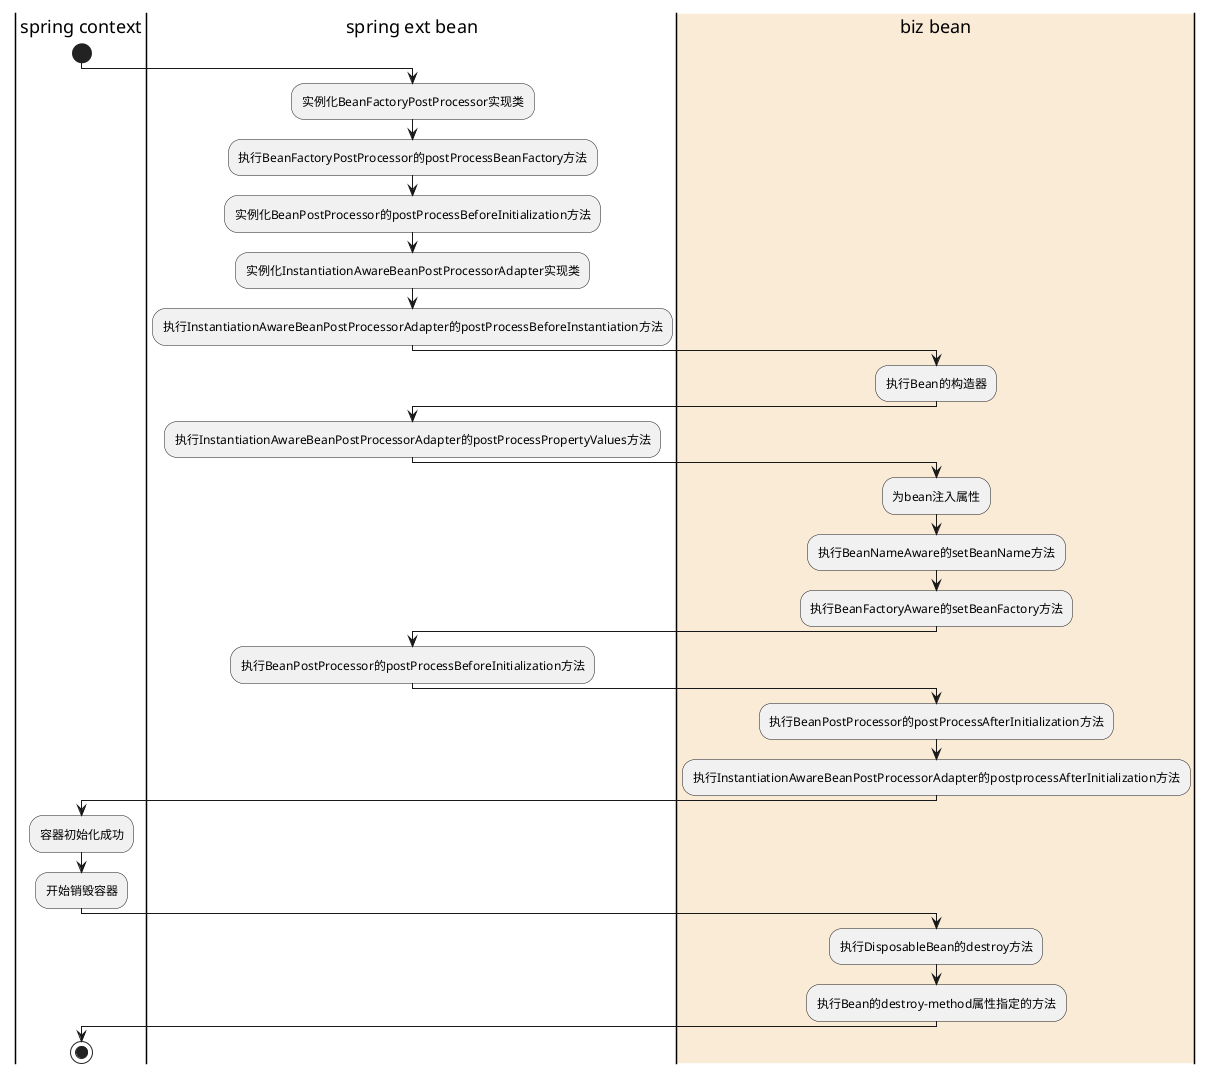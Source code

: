 @startuml
'https://plantuml.com/class-diagram
|spring context|
start
|spring ext bean|
:实例化BeanFactoryPostProcessor实现类;
:执行BeanFactoryPostProcessor的postProcessBeanFactory方法;
:实例化BeanPostProcessor的postProcessBeforeInitialization方法;
:实例化InstantiationAwareBeanPostProcessorAdapter实现类;
:执行InstantiationAwareBeanPostProcessorAdapter的postProcessBeforeInstantiation方法;
|#AntiqueWhite|biz bean|
:执行Bean的构造器;
|spring ext bean|
:执行InstantiationAwareBeanPostProcessorAdapter的postProcessPropertyValues方法;
|#AntiqueWhite|biz bean|
:为bean注入属性;
:执行BeanNameAware的setBeanName方法;
:执行BeanFactoryAware的setBeanFactory方法;
|spring ext bean|
:执行BeanPostProcessor的postProcessBeforeInitialization方法;
|biz bean|
:执行BeanPostProcessor的postProcessAfterInitialization方法;
:执行InstantiationAwareBeanPostProcessorAdapter的postprocessAfterInitialization方法;
|spring context|
:容器初始化成功;
:开始销毁容器;
|spring ext bean|
|biz bean|
:执行DisposableBean的destroy方法;
:执行Bean的destroy-method属性指定的方法;
|spring ext bean|
|spring context|
stop
@enduml